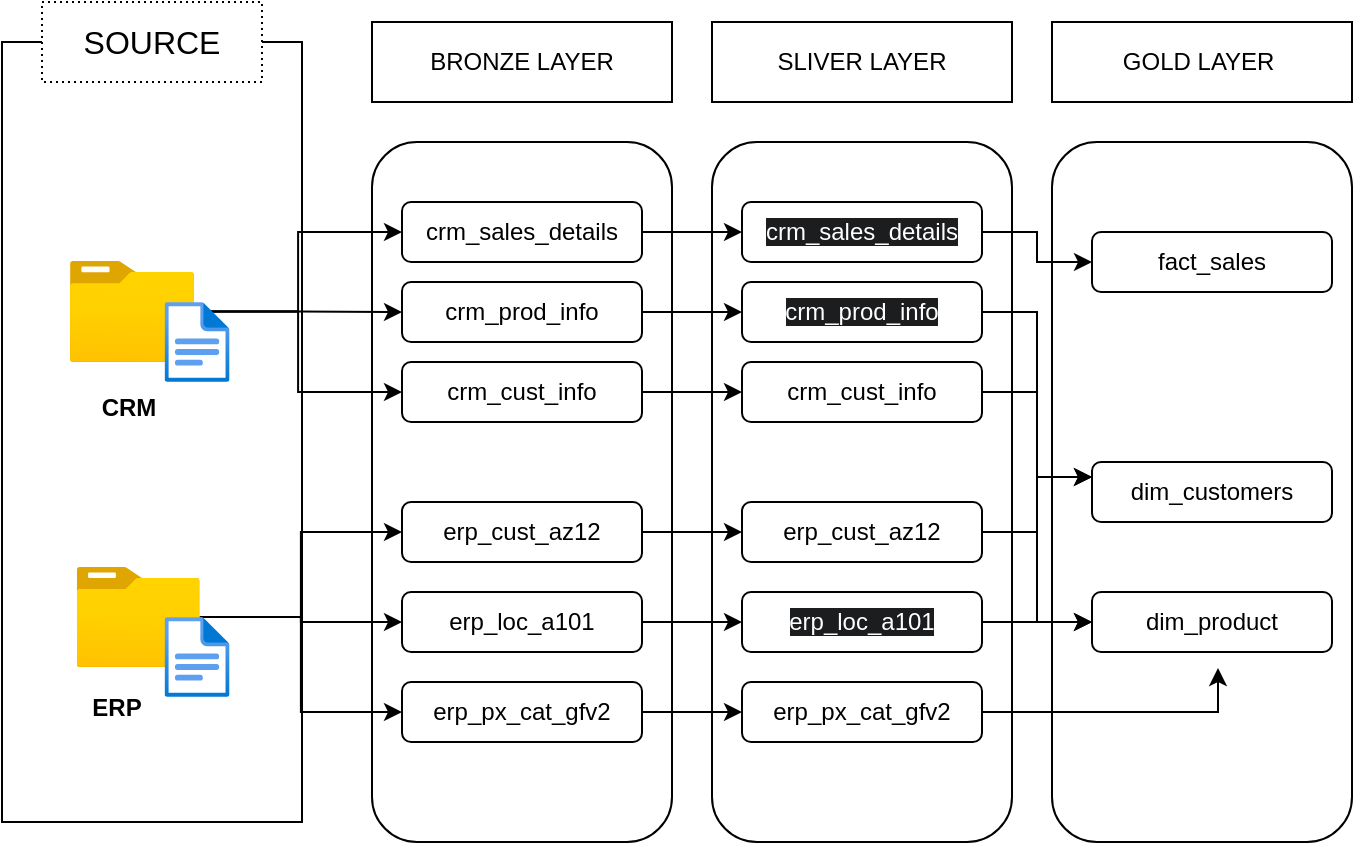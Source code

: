 <mxfile version="28.1.2">
  <diagram name="Page-1" id="CBi1VLFzpPKJZ2f9iuix">
    <mxGraphModel dx="856" dy="513" grid="1" gridSize="10" guides="1" tooltips="1" connect="1" arrows="1" fold="1" page="1" pageScale="1" pageWidth="850" pageHeight="1100" math="0" shadow="0">
      <root>
        <mxCell id="0" />
        <mxCell id="1" parent="0" />
        <mxCell id="oPnYfZuCxi47yoGXudrT-1" value="" style="rounded=0;whiteSpace=wrap;html=1;rotation=90;" parent="1" vertex="1">
          <mxGeometry x="-25" y="230" width="390" height="150" as="geometry" />
        </mxCell>
        <mxCell id="oPnYfZuCxi47yoGXudrT-2" value="" style="rounded=1;whiteSpace=wrap;html=1;rotation=90;" parent="1" vertex="1">
          <mxGeometry x="180" y="260" width="350" height="150" as="geometry" />
        </mxCell>
        <mxCell id="oPnYfZuCxi47yoGXudrT-3" value="" style="rounded=1;whiteSpace=wrap;html=1;rotation=90;" parent="1" vertex="1">
          <mxGeometry x="350" y="260" width="350" height="150" as="geometry" />
        </mxCell>
        <mxCell id="oPnYfZuCxi47yoGXudrT-4" value="" style="rounded=1;whiteSpace=wrap;html=1;rotation=90;" parent="1" vertex="1">
          <mxGeometry x="520" y="260" width="350" height="150" as="geometry" />
        </mxCell>
        <mxCell id="oPnYfZuCxi47yoGXudrT-5" value="BRONZE LAYER" style="rounded=0;whiteSpace=wrap;html=1;" parent="1" vertex="1">
          <mxGeometry x="280" y="100" width="150" height="40" as="geometry" />
        </mxCell>
        <mxCell id="oPnYfZuCxi47yoGXudrT-6" value="SLIVER LAYER" style="rounded=0;whiteSpace=wrap;html=1;" parent="1" vertex="1">
          <mxGeometry x="450" y="100" width="150" height="40" as="geometry" />
        </mxCell>
        <mxCell id="oPnYfZuCxi47yoGXudrT-7" value="GOLD LAYER&amp;nbsp;" style="rounded=0;whiteSpace=wrap;html=1;" parent="1" vertex="1">
          <mxGeometry x="620" y="100" width="150" height="40" as="geometry" />
        </mxCell>
        <mxCell id="oPnYfZuCxi47yoGXudrT-49" style="edgeStyle=orthogonalEdgeStyle;rounded=0;orthogonalLoop=1;jettySize=auto;html=1;entryX=0;entryY=0.5;entryDx=0;entryDy=0;" parent="1" source="oPnYfZuCxi47yoGXudrT-8" target="oPnYfZuCxi47yoGXudrT-14" edge="1">
          <mxGeometry relative="1" as="geometry" />
        </mxCell>
        <mxCell id="oPnYfZuCxi47yoGXudrT-8" value="crm_sales_details" style="rounded=1;whiteSpace=wrap;html=1;" parent="1" vertex="1">
          <mxGeometry x="295" y="190" width="120" height="30" as="geometry" />
        </mxCell>
        <mxCell id="oPnYfZuCxi47yoGXudrT-50" style="edgeStyle=orthogonalEdgeStyle;rounded=0;orthogonalLoop=1;jettySize=auto;html=1;entryX=0;entryY=0.5;entryDx=0;entryDy=0;" parent="1" source="oPnYfZuCxi47yoGXudrT-9" target="oPnYfZuCxi47yoGXudrT-15" edge="1">
          <mxGeometry relative="1" as="geometry" />
        </mxCell>
        <mxCell id="oPnYfZuCxi47yoGXudrT-9" value="crm_prod_info" style="rounded=1;whiteSpace=wrap;html=1;" parent="1" vertex="1">
          <mxGeometry x="295" y="230" width="120" height="30" as="geometry" />
        </mxCell>
        <mxCell id="oPnYfZuCxi47yoGXudrT-51" style="edgeStyle=orthogonalEdgeStyle;rounded=0;orthogonalLoop=1;jettySize=auto;html=1;entryX=0;entryY=0.5;entryDx=0;entryDy=0;" parent="1" source="oPnYfZuCxi47yoGXudrT-10" target="oPnYfZuCxi47yoGXudrT-16" edge="1">
          <mxGeometry relative="1" as="geometry" />
        </mxCell>
        <mxCell id="oPnYfZuCxi47yoGXudrT-10" value="crm_cust_info" style="rounded=1;whiteSpace=wrap;html=1;" parent="1" vertex="1">
          <mxGeometry x="295" y="270" width="120" height="30" as="geometry" />
        </mxCell>
        <mxCell id="oPnYfZuCxi47yoGXudrT-52" style="edgeStyle=orthogonalEdgeStyle;rounded=0;orthogonalLoop=1;jettySize=auto;html=1;entryX=0;entryY=0.5;entryDx=0;entryDy=0;" parent="1" source="oPnYfZuCxi47yoGXudrT-11" target="oPnYfZuCxi47yoGXudrT-17" edge="1">
          <mxGeometry relative="1" as="geometry" />
        </mxCell>
        <mxCell id="oPnYfZuCxi47yoGXudrT-11" value="erp_cust_az12" style="rounded=1;whiteSpace=wrap;html=1;" parent="1" vertex="1">
          <mxGeometry x="295" y="340" width="120" height="30" as="geometry" />
        </mxCell>
        <mxCell id="oPnYfZuCxi47yoGXudrT-53" style="edgeStyle=orthogonalEdgeStyle;rounded=0;orthogonalLoop=1;jettySize=auto;html=1;" parent="1" source="oPnYfZuCxi47yoGXudrT-12" target="oPnYfZuCxi47yoGXudrT-18" edge="1">
          <mxGeometry relative="1" as="geometry" />
        </mxCell>
        <mxCell id="oPnYfZuCxi47yoGXudrT-12" value="erp_loc_a101" style="rounded=1;whiteSpace=wrap;html=1;" parent="1" vertex="1">
          <mxGeometry x="295" y="385" width="120" height="30" as="geometry" />
        </mxCell>
        <mxCell id="oPnYfZuCxi47yoGXudrT-54" style="edgeStyle=orthogonalEdgeStyle;rounded=0;orthogonalLoop=1;jettySize=auto;html=1;entryX=0;entryY=0.5;entryDx=0;entryDy=0;" parent="1" source="oPnYfZuCxi47yoGXudrT-13" target="oPnYfZuCxi47yoGXudrT-19" edge="1">
          <mxGeometry relative="1" as="geometry" />
        </mxCell>
        <mxCell id="oPnYfZuCxi47yoGXudrT-13" value="erp_px_cat_gfv2" style="rounded=1;whiteSpace=wrap;html=1;" parent="1" vertex="1">
          <mxGeometry x="295" y="430" width="120" height="30" as="geometry" />
        </mxCell>
        <mxCell id="3r-Tig9jQHY6iuvHJo9h-1" style="edgeStyle=orthogonalEdgeStyle;rounded=0;orthogonalLoop=1;jettySize=auto;html=1;entryX=0;entryY=0.5;entryDx=0;entryDy=0;" edge="1" parent="1" source="oPnYfZuCxi47yoGXudrT-14" target="oPnYfZuCxi47yoGXudrT-20">
          <mxGeometry relative="1" as="geometry" />
        </mxCell>
        <mxCell id="oPnYfZuCxi47yoGXudrT-14" value="&lt;div&gt;&lt;span style=&quot;color: rgb(255, 255, 255); font-family: Helvetica; font-size: 12px; font-style: normal; font-variant-ligatures: normal; font-variant-caps: normal; font-weight: 400; letter-spacing: normal; orphans: 2; text-align: center; text-indent: 0px; text-transform: none; widows: 2; word-spacing: 0px; -webkit-text-stroke-width: 0px; white-space: normal; background-color: rgb(27, 29, 30); text-decoration-thickness: initial; text-decoration-style: initial; text-decoration-color: initial; display: inline !important; float: none;&quot;&gt;&lt;br&gt;&lt;/span&gt;&lt;/div&gt;&lt;span style=&quot;color: rgb(255, 255, 255); font-family: Helvetica; font-size: 12px; font-style: normal; font-variant-ligatures: normal; font-variant-caps: normal; font-weight: 400; letter-spacing: normal; orphans: 2; text-align: center; text-indent: 0px; text-transform: none; widows: 2; word-spacing: 0px; -webkit-text-stroke-width: 0px; white-space: normal; background-color: rgb(27, 29, 30); text-decoration-thickness: initial; text-decoration-style: initial; text-decoration-color: initial; display: inline !important; float: none;&quot;&gt;crm_sales_details&lt;/span&gt;&lt;div&gt;&lt;br/&gt;&lt;/div&gt;" style="rounded=1;whiteSpace=wrap;html=1;" parent="1" vertex="1">
          <mxGeometry x="465" y="190" width="120" height="30" as="geometry" />
        </mxCell>
        <mxCell id="3r-Tig9jQHY6iuvHJo9h-2" style="edgeStyle=orthogonalEdgeStyle;rounded=0;orthogonalLoop=1;jettySize=auto;html=1;entryX=0;entryY=0.5;entryDx=0;entryDy=0;" edge="1" parent="1" source="oPnYfZuCxi47yoGXudrT-15" target="oPnYfZuCxi47yoGXudrT-22">
          <mxGeometry relative="1" as="geometry" />
        </mxCell>
        <mxCell id="oPnYfZuCxi47yoGXudrT-15" value="&lt;div&gt;&lt;br&gt;&lt;/div&gt;&lt;span style=&quot;color: rgb(255, 255, 255); font-family: Helvetica; font-size: 12px; font-style: normal; font-variant-ligatures: normal; font-variant-caps: normal; font-weight: 400; letter-spacing: normal; orphans: 2; text-align: center; text-indent: 0px; text-transform: none; widows: 2; word-spacing: 0px; -webkit-text-stroke-width: 0px; white-space: normal; background-color: rgb(27, 29, 30); text-decoration-thickness: initial; text-decoration-style: initial; text-decoration-color: initial; display: inline !important; float: none;&quot;&gt;crm_prod_info&lt;/span&gt;&lt;div&gt;&lt;br/&gt;&lt;/div&gt;" style="rounded=1;whiteSpace=wrap;html=1;" parent="1" vertex="1">
          <mxGeometry x="465" y="230" width="120" height="30" as="geometry" />
        </mxCell>
        <mxCell id="oPnYfZuCxi47yoGXudrT-55" style="edgeStyle=orthogonalEdgeStyle;rounded=0;orthogonalLoop=1;jettySize=auto;html=1;entryX=0;entryY=0.25;entryDx=0;entryDy=0;" parent="1" source="oPnYfZuCxi47yoGXudrT-16" target="oPnYfZuCxi47yoGXudrT-21" edge="1">
          <mxGeometry relative="1" as="geometry" />
        </mxCell>
        <mxCell id="oPnYfZuCxi47yoGXudrT-16" value="crm_cust_info" style="rounded=1;whiteSpace=wrap;html=1;" parent="1" vertex="1">
          <mxGeometry x="465" y="270" width="120" height="30" as="geometry" />
        </mxCell>
        <mxCell id="oPnYfZuCxi47yoGXudrT-56" style="edgeStyle=orthogonalEdgeStyle;rounded=0;orthogonalLoop=1;jettySize=auto;html=1;entryX=0;entryY=0.25;entryDx=0;entryDy=0;" parent="1" source="oPnYfZuCxi47yoGXudrT-17" target="oPnYfZuCxi47yoGXudrT-21" edge="1">
          <mxGeometry relative="1" as="geometry" />
        </mxCell>
        <mxCell id="oPnYfZuCxi47yoGXudrT-17" value="erp_cust_az12" style="rounded=1;whiteSpace=wrap;html=1;" parent="1" vertex="1">
          <mxGeometry x="465" y="340" width="120" height="30" as="geometry" />
        </mxCell>
        <mxCell id="3r-Tig9jQHY6iuvHJo9h-4" style="edgeStyle=orthogonalEdgeStyle;rounded=0;orthogonalLoop=1;jettySize=auto;html=1;" edge="1" parent="1" source="oPnYfZuCxi47yoGXudrT-18">
          <mxGeometry relative="1" as="geometry">
            <mxPoint x="640" y="400" as="targetPoint" />
          </mxGeometry>
        </mxCell>
        <mxCell id="oPnYfZuCxi47yoGXudrT-18" value="&lt;br&gt;&lt;div&gt;&lt;span style=&quot;color: rgb(255, 255, 255); font-family: Helvetica; font-size: 12px; font-style: normal; font-variant-ligatures: normal; font-variant-caps: normal; font-weight: 400; letter-spacing: normal; orphans: 2; text-align: center; text-indent: 0px; text-transform: none; widows: 2; word-spacing: 0px; -webkit-text-stroke-width: 0px; white-space: normal; background-color: rgb(27, 29, 30); text-decoration-thickness: initial; text-decoration-style: initial; text-decoration-color: initial; display: inline !important; float: none;&quot;&gt;erp_loc_a101&lt;/span&gt;&lt;br&gt;&lt;br&gt;&lt;/div&gt;" style="rounded=1;whiteSpace=wrap;html=1;" parent="1" vertex="1">
          <mxGeometry x="465" y="385" width="120" height="30" as="geometry" />
        </mxCell>
        <mxCell id="oPnYfZuCxi47yoGXudrT-19" value="erp_px_cat_gfv2" style="rounded=1;whiteSpace=wrap;html=1;" parent="1" vertex="1">
          <mxGeometry x="465" y="430" width="120" height="30" as="geometry" />
        </mxCell>
        <mxCell id="oPnYfZuCxi47yoGXudrT-20" value="fact_sales" style="rounded=1;whiteSpace=wrap;html=1;" parent="1" vertex="1">
          <mxGeometry x="640" y="205" width="120" height="30" as="geometry" />
        </mxCell>
        <mxCell id="oPnYfZuCxi47yoGXudrT-21" value="dim_customers" style="rounded=1;whiteSpace=wrap;html=1;" parent="1" vertex="1">
          <mxGeometry x="640" y="320" width="120" height="30" as="geometry" />
        </mxCell>
        <mxCell id="oPnYfZuCxi47yoGXudrT-22" value="dim_product" style="rounded=1;whiteSpace=wrap;html=1;" parent="1" vertex="1">
          <mxGeometry x="640" y="385" width="120" height="30" as="geometry" />
        </mxCell>
        <mxCell id="oPnYfZuCxi47yoGXudrT-23" value="&lt;font style=&quot;font-size: 16px;&quot;&gt;SOURCE&lt;/font&gt;" style="rounded=0;whiteSpace=wrap;html=1;dashed=1;dashPattern=1 2;" parent="1" vertex="1">
          <mxGeometry x="115" y="90" width="110" height="40" as="geometry" />
        </mxCell>
        <mxCell id="oPnYfZuCxi47yoGXudrT-42" style="edgeStyle=orthogonalEdgeStyle;rounded=0;orthogonalLoop=1;jettySize=auto;html=1;entryX=0;entryY=0.5;entryDx=0;entryDy=0;" parent="1" source="oPnYfZuCxi47yoGXudrT-25" target="oPnYfZuCxi47yoGXudrT-8" edge="1">
          <mxGeometry relative="1" as="geometry" />
        </mxCell>
        <mxCell id="oPnYfZuCxi47yoGXudrT-43" style="edgeStyle=orthogonalEdgeStyle;rounded=0;orthogonalLoop=1;jettySize=auto;html=1;entryX=0;entryY=0.5;entryDx=0;entryDy=0;" parent="1" source="oPnYfZuCxi47yoGXudrT-25" target="oPnYfZuCxi47yoGXudrT-10" edge="1">
          <mxGeometry relative="1" as="geometry" />
        </mxCell>
        <mxCell id="oPnYfZuCxi47yoGXudrT-44" style="edgeStyle=orthogonalEdgeStyle;rounded=0;orthogonalLoop=1;jettySize=auto;html=1;entryX=0;entryY=0.5;entryDx=0;entryDy=0;" parent="1" source="oPnYfZuCxi47yoGXudrT-25" target="oPnYfZuCxi47yoGXudrT-9" edge="1">
          <mxGeometry relative="1" as="geometry" />
        </mxCell>
        <mxCell id="oPnYfZuCxi47yoGXudrT-25" value="" style="image;aspect=fixed;html=1;points=[];align=center;fontSize=12;image=img/lib/azure2/general/Folder_Blank.svg;verticalAlign=top;" parent="1" vertex="1">
          <mxGeometry x="128.9" y="219.51" width="62.21" height="50.49" as="geometry" />
        </mxCell>
        <mxCell id="oPnYfZuCxi47yoGXudrT-46" style="edgeStyle=orthogonalEdgeStyle;rounded=0;orthogonalLoop=1;jettySize=auto;html=1;entryX=0;entryY=0.5;entryDx=0;entryDy=0;" parent="1" source="oPnYfZuCxi47yoGXudrT-27" target="oPnYfZuCxi47yoGXudrT-12" edge="1">
          <mxGeometry relative="1" as="geometry" />
        </mxCell>
        <mxCell id="oPnYfZuCxi47yoGXudrT-47" style="edgeStyle=orthogonalEdgeStyle;rounded=0;orthogonalLoop=1;jettySize=auto;html=1;entryX=0;entryY=0.5;entryDx=0;entryDy=0;" parent="1" source="oPnYfZuCxi47yoGXudrT-27" target="oPnYfZuCxi47yoGXudrT-11" edge="1">
          <mxGeometry relative="1" as="geometry" />
        </mxCell>
        <mxCell id="oPnYfZuCxi47yoGXudrT-48" style="edgeStyle=orthogonalEdgeStyle;rounded=0;orthogonalLoop=1;jettySize=auto;html=1;entryX=0;entryY=0.5;entryDx=0;entryDy=0;" parent="1" source="oPnYfZuCxi47yoGXudrT-27" target="oPnYfZuCxi47yoGXudrT-13" edge="1">
          <mxGeometry relative="1" as="geometry" />
        </mxCell>
        <mxCell id="oPnYfZuCxi47yoGXudrT-27" value="" style="image;aspect=fixed;html=1;points=[];align=center;fontSize=12;image=img/lib/azure2/general/Folder_Blank.svg;" parent="1" vertex="1">
          <mxGeometry x="132.28" y="372.5" width="61.61" height="50" as="geometry" />
        </mxCell>
        <mxCell id="oPnYfZuCxi47yoGXudrT-28" value="" style="image;aspect=fixed;html=1;points=[];align=center;fontSize=12;image=img/lib/azure2/general/File.svg;" parent="1" vertex="1">
          <mxGeometry x="176.29" y="397.5" width="32.47" height="40" as="geometry" />
        </mxCell>
        <mxCell id="oPnYfZuCxi47yoGXudrT-29" value="&lt;b&gt;CRM&lt;/b&gt;" style="rounded=1;whiteSpace=wrap;html=1;strokeColor=none;" parent="1" vertex="1">
          <mxGeometry x="106.1" y="275" width="105" height="35" as="geometry" />
        </mxCell>
        <mxCell id="oPnYfZuCxi47yoGXudrT-30" value="&lt;b&gt;ERP&lt;/b&gt;" style="rounded=1;whiteSpace=wrap;html=1;fillColor=none;strokeColor=none;" parent="1" vertex="1">
          <mxGeometry x="100" y="425" width="105" height="35" as="geometry" />
        </mxCell>
        <mxCell id="oPnYfZuCxi47yoGXudrT-45" value="" style="image;aspect=fixed;html=1;points=[];align=center;fontSize=12;image=img/lib/azure2/general/File.svg;" parent="1" vertex="1">
          <mxGeometry x="176.3" y="240" width="32.47" height="40" as="geometry" />
        </mxCell>
        <mxCell id="3r-Tig9jQHY6iuvHJo9h-3" style="edgeStyle=orthogonalEdgeStyle;rounded=0;orthogonalLoop=1;jettySize=auto;html=1;entryX=0.525;entryY=1.267;entryDx=0;entryDy=0;entryPerimeter=0;" edge="1" parent="1" source="oPnYfZuCxi47yoGXudrT-19" target="oPnYfZuCxi47yoGXudrT-22">
          <mxGeometry relative="1" as="geometry" />
        </mxCell>
      </root>
    </mxGraphModel>
  </diagram>
</mxfile>
